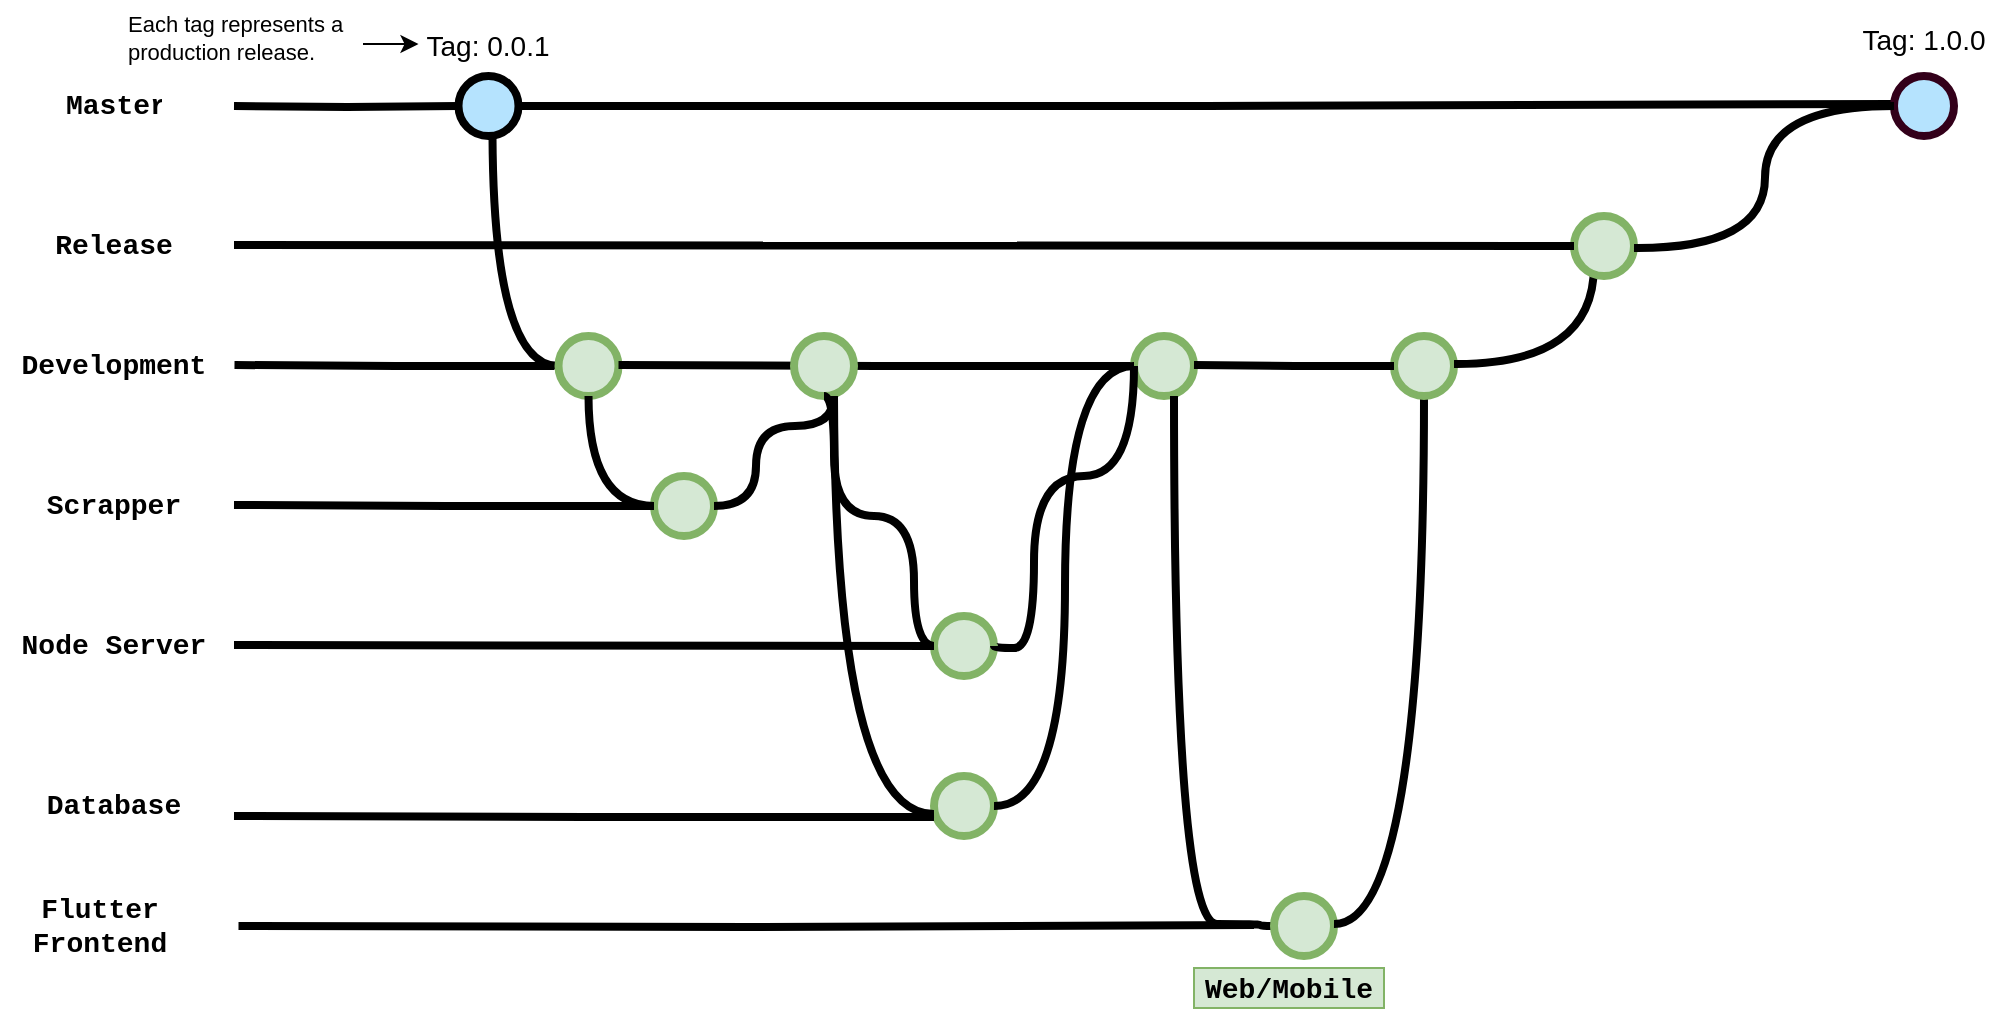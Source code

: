 <mxfile version="24.2.1" type="device">
  <diagram id="yPxyJZ8AM_hMuL3Unpa9" name="complex gitflow">
    <mxGraphModel dx="1050" dy="603" grid="1" gridSize="10" guides="1" tooltips="1" connect="1" arrows="1" fold="1" page="1" pageScale="1" pageWidth="1100" pageHeight="850" math="0" shadow="0">
      <root>
        <mxCell id="0" />
        <mxCell id="1" parent="0" />
        <mxCell id="uWUnNED6HEl2aK5fdaIb-8" value="" style="edgeStyle=orthogonalEdgeStyle;rounded=0;html=1;jettySize=auto;orthogonalLoop=1;plain-blue;endArrow=none;endFill=0;strokeWidth=4;strokeColor=#000000;" parent="1" source="uWUnNED6HEl2aK5fdaIb-10" edge="1">
          <mxGeometry x="292.25" y="211" as="geometry">
            <mxPoint x="980" y="210" as="targetPoint" />
          </mxGeometry>
        </mxCell>
        <mxCell id="uWUnNED6HEl2aK5fdaIb-10" value="" style="verticalLabelPosition=bottom;verticalAlign=top;html=1;strokeWidth=4;shape=mxgraph.flowchart.on-page_reference;plain-blue;gradientColor=none;fillColor=#B5E3Fe;strokeColor=#000000;" parent="1" vertex="1">
          <mxGeometry x="262.25" y="196" width="30" height="30" as="geometry" />
        </mxCell>
        <mxCell id="uWUnNED6HEl2aK5fdaIb-109" value="" style="verticalLabelPosition=bottom;verticalAlign=top;html=1;strokeWidth=4;shape=mxgraph.flowchart.on-page_reference;plain-blue;gradientColor=none;strokeColor=#33001A;fillColor=#B5E3FE;" parent="1" vertex="1">
          <mxGeometry x="980" y="196" width="30" height="30" as="geometry" />
        </mxCell>
        <mxCell id="uWUnNED6HEl2aK5fdaIb-12" value="" style="edgeStyle=orthogonalEdgeStyle;rounded=0;html=1;jettySize=auto;orthogonalLoop=1;strokeWidth=4;endArrow=none;endFill=0;" parent="1" target="uWUnNED6HEl2aK5fdaIb-10" edge="1">
          <mxGeometry x="192.25" y="211" as="geometry">
            <mxPoint x="150" y="211" as="sourcePoint" />
          </mxGeometry>
        </mxCell>
        <mxCell id="uWUnNED6HEl2aK5fdaIb-13" value="Master" style="text;html=1;strokeColor=none;fillColor=none;align=center;verticalAlign=middle;whiteSpace=wrap;overflow=hidden;fontSize=14;fontStyle=1;fontFamily=Courier New;" parent="1" vertex="1">
          <mxGeometry x="65" y="190" width="50" height="42" as="geometry" />
        </mxCell>
        <mxCell id="uWUnNED6HEl2aK5fdaIb-103" value="Tag: 0.0.1" style="text;html=1;strokeColor=none;fillColor=none;align=center;verticalAlign=middle;whiteSpace=wrap;overflow=hidden;fontSize=14;" parent="1" vertex="1">
          <mxGeometry x="242.25" y="170" width="70" height="20" as="geometry" />
        </mxCell>
        <mxCell id="fSnZ5vnYTslC5NarKmr_-9" value="" style="edgeStyle=orthogonalEdgeStyle;rounded=0;orthogonalLoop=1;jettySize=auto;html=1;fontSize=12;fontColor=#000000;entryX=0;entryY=0.5;entryDx=0;entryDy=0;" parent="1" source="fSnZ5vnYTslC5NarKmr_-8" target="uWUnNED6HEl2aK5fdaIb-103" edge="1">
          <mxGeometry relative="1" as="geometry">
            <mxPoint x="222.25" y="180" as="targetPoint" />
            <Array as="points">
              <mxPoint x="222.25" y="180" />
              <mxPoint x="222.25" y="180" />
            </Array>
          </mxGeometry>
        </mxCell>
        <mxCell id="fSnZ5vnYTslC5NarKmr_-8" value="&lt;span style=&quot;text-align: center; font-size: 11px;&quot;&gt;Each tag represents a production release.&lt;/span&gt;" style="text;html=1;strokeColor=none;fillColor=none;align=left;verticalAlign=middle;whiteSpace=wrap;overflow=hidden;fontSize=11;fontStyle=0;fontColor=#000000;" parent="1" vertex="1">
          <mxGeometry x="94.5" y="158" width="120" height="38" as="geometry" />
        </mxCell>
        <mxCell id="VIJ076lyvQI_Sc-Aipqd-4" style="edgeStyle=orthogonalEdgeStyle;curved=1;rounded=0;orthogonalLoop=1;jettySize=auto;html=1;entryX=0;entryY=0.5;entryDx=0;entryDy=0;entryPerimeter=0;endArrow=none;endFill=0;strokeWidth=4;fontFamily=Courier New;fontColor=#009900;exitX=0;exitY=0.5;exitDx=0;exitDy=0;exitPerimeter=0;" edge="1" parent="1" source="VIJ076lyvQI_Sc-Aipqd-3">
          <mxGeometry relative="1" as="geometry">
            <mxPoint x="310" y="300" as="sourcePoint" />
            <mxPoint x="279.25" y="226" as="targetPoint" />
          </mxGeometry>
        </mxCell>
        <mxCell id="VIJ076lyvQI_Sc-Aipqd-32" value="Web/Mobile" style="text;html=1;strokeColor=#82b366;fillColor=#d5e8d4;align=center;verticalAlign=middle;whiteSpace=wrap;overflow=hidden;fontSize=14;fontStyle=1;fontFamily=Courier New;movable=1;resizable=1;rotatable=1;deletable=1;editable=1;locked=0;connectable=1;" vertex="1" parent="1">
          <mxGeometry x="630" y="642" width="95" height="20" as="geometry" />
        </mxCell>
        <mxCell id="VIJ076lyvQI_Sc-Aipqd-3" value="" style="verticalLabelPosition=bottom;verticalAlign=top;html=1;strokeWidth=4;shape=mxgraph.flowchart.on-page_reference;fillColor=#d5e8d4;strokeColor=#82b366;movable=0;resizable=0;rotatable=0;deletable=0;editable=0;locked=1;connectable=0;" vertex="1" parent="1">
          <mxGeometry x="312.25" y="326" width="30" height="30" as="geometry" />
        </mxCell>
        <mxCell id="VIJ076lyvQI_Sc-Aipqd-5" value="" style="edgeStyle=orthogonalEdgeStyle;rounded=0;html=1;jettySize=auto;orthogonalLoop=1;strokeWidth=4;endArrow=none;endFill=0;movable=0;resizable=0;rotatable=0;deletable=0;editable=0;locked=1;connectable=0;" edge="1" parent="1">
          <mxGeometry x="232.25" y="531" as="geometry">
            <mxPoint x="150.25" y="340.5" as="sourcePoint" />
            <mxPoint x="310" y="341" as="targetPoint" />
          </mxGeometry>
        </mxCell>
        <mxCell id="VIJ076lyvQI_Sc-Aipqd-6" value="" style="edgeStyle=orthogonalEdgeStyle;rounded=0;html=1;jettySize=auto;orthogonalLoop=1;strokeWidth=4;endArrow=none;endFill=0;movable=0;resizable=0;rotatable=0;deletable=0;editable=0;locked=1;connectable=0;" edge="1" parent="1">
          <mxGeometry x="232.25" y="531" as="geometry">
            <mxPoint x="342.25" y="340.5" as="sourcePoint" />
            <mxPoint x="600" y="341" as="targetPoint" />
          </mxGeometry>
        </mxCell>
        <mxCell id="VIJ076lyvQI_Sc-Aipqd-7" value="Development" style="text;html=1;strokeColor=none;fillColor=none;align=center;verticalAlign=middle;whiteSpace=wrap;overflow=hidden;fontSize=14;fontStyle=1;fontFamily=Courier New;movable=0;resizable=0;rotatable=0;deletable=0;editable=0;locked=1;connectable=0;" vertex="1" parent="1">
          <mxGeometry x="40" y="320" width="100" height="42" as="geometry" />
        </mxCell>
        <mxCell id="VIJ076lyvQI_Sc-Aipqd-8" value="" style="verticalLabelPosition=bottom;verticalAlign=top;html=1;strokeWidth=4;shape=mxgraph.flowchart.on-page_reference;fillColor=#d5e8d4;strokeColor=#82b366;movable=0;resizable=0;rotatable=0;deletable=0;editable=0;locked=1;connectable=0;" vertex="1" parent="1">
          <mxGeometry x="360" y="396" width="30" height="30" as="geometry" />
        </mxCell>
        <mxCell id="VIJ076lyvQI_Sc-Aipqd-9" style="edgeStyle=orthogonalEdgeStyle;curved=1;rounded=0;orthogonalLoop=1;jettySize=auto;html=1;entryX=0;entryY=0.5;entryDx=0;entryDy=0;entryPerimeter=0;endArrow=none;endFill=0;strokeWidth=4;fontFamily=Courier New;fontColor=#009900;exitX=0;exitY=0.5;exitDx=0;exitDy=0;exitPerimeter=0;movable=0;resizable=0;rotatable=0;deletable=0;editable=0;locked=1;connectable=0;" edge="1" parent="1" source="VIJ076lyvQI_Sc-Aipqd-8">
          <mxGeometry relative="1" as="geometry">
            <mxPoint x="360" y="425" as="sourcePoint" />
            <mxPoint x="327.25" y="356" as="targetPoint" />
            <Array as="points">
              <mxPoint x="327" y="411" />
            </Array>
          </mxGeometry>
        </mxCell>
        <mxCell id="VIJ076lyvQI_Sc-Aipqd-10" value="Scrapper" style="text;html=1;strokeColor=none;fillColor=none;align=center;verticalAlign=middle;whiteSpace=wrap;overflow=hidden;fontSize=14;fontStyle=1;fontFamily=Courier New;movable=0;resizable=0;rotatable=0;deletable=0;editable=0;locked=1;connectable=0;" vertex="1" parent="1">
          <mxGeometry x="40" y="390" width="100" height="42" as="geometry" />
        </mxCell>
        <mxCell id="VIJ076lyvQI_Sc-Aipqd-11" value="" style="edgeStyle=orthogonalEdgeStyle;rounded=0;html=1;jettySize=auto;orthogonalLoop=1;strokeWidth=4;endArrow=none;endFill=0;movable=0;resizable=0;rotatable=0;deletable=0;editable=0;locked=1;connectable=0;" edge="1" parent="1">
          <mxGeometry x="232.25" y="531" as="geometry">
            <mxPoint x="150" y="410.5" as="sourcePoint" />
            <mxPoint x="360" y="411" as="targetPoint" />
          </mxGeometry>
        </mxCell>
        <mxCell id="VIJ076lyvQI_Sc-Aipqd-12" value="" style="verticalLabelPosition=bottom;verticalAlign=top;html=1;strokeWidth=4;shape=mxgraph.flowchart.on-page_reference;fillColor=#d5e8d4;strokeColor=#82b366;movable=0;resizable=0;rotatable=0;deletable=0;editable=0;locked=1;connectable=0;" vertex="1" parent="1">
          <mxGeometry x="430" y="326" width="30" height="30" as="geometry" />
        </mxCell>
        <mxCell id="VIJ076lyvQI_Sc-Aipqd-13" style="edgeStyle=orthogonalEdgeStyle;curved=1;rounded=0;orthogonalLoop=1;jettySize=auto;html=1;entryX=1;entryY=0.5;entryDx=0;entryDy=0;entryPerimeter=0;endArrow=none;endFill=0;strokeWidth=4;fontFamily=Courier New;fontColor=#009900;exitX=0;exitY=0.5;exitDx=0;exitDy=0;exitPerimeter=0;movable=0;resizable=0;rotatable=0;deletable=0;editable=0;locked=1;connectable=0;" edge="1" parent="1" target="VIJ076lyvQI_Sc-Aipqd-8">
          <mxGeometry relative="1" as="geometry">
            <mxPoint x="450" y="356" as="sourcePoint" />
            <mxPoint x="410" y="421" as="targetPoint" />
            <Array as="points">
              <mxPoint x="450" y="371" />
              <mxPoint x="411" y="371" />
              <mxPoint x="411" y="411" />
            </Array>
          </mxGeometry>
        </mxCell>
        <mxCell id="VIJ076lyvQI_Sc-Aipqd-14" value="" style="verticalLabelPosition=bottom;verticalAlign=top;html=1;strokeWidth=4;shape=mxgraph.flowchart.on-page_reference;fillColor=#d5e8d4;strokeColor=#82b366;movable=0;resizable=0;rotatable=0;deletable=0;editable=0;locked=1;connectable=0;" vertex="1" parent="1">
          <mxGeometry x="500" y="466" width="30" height="30" as="geometry" />
        </mxCell>
        <mxCell id="VIJ076lyvQI_Sc-Aipqd-16" style="edgeStyle=orthogonalEdgeStyle;curved=1;rounded=0;orthogonalLoop=1;jettySize=auto;html=1;endArrow=none;endFill=0;strokeWidth=4;fontFamily=Courier New;fontColor=#009900;exitX=0;exitY=0.5;exitDx=0;exitDy=0;exitPerimeter=0;entryX=0.5;entryY=1;entryDx=0;entryDy=0;entryPerimeter=0;movable=0;resizable=0;rotatable=0;deletable=0;editable=0;locked=1;connectable=0;" edge="1" parent="1" source="VIJ076lyvQI_Sc-Aipqd-14" target="VIJ076lyvQI_Sc-Aipqd-12">
          <mxGeometry relative="1" as="geometry">
            <mxPoint x="500" y="417" as="sourcePoint" />
            <mxPoint x="500" y="366" as="targetPoint" />
            <Array as="points">
              <mxPoint x="490" y="481" />
              <mxPoint x="490" y="416" />
              <mxPoint x="450" y="416" />
              <mxPoint x="450" y="356" />
            </Array>
          </mxGeometry>
        </mxCell>
        <mxCell id="VIJ076lyvQI_Sc-Aipqd-17" value="Node Server" style="text;html=1;strokeColor=none;fillColor=none;align=center;verticalAlign=middle;whiteSpace=wrap;overflow=hidden;fontSize=14;fontStyle=1;fontFamily=Courier New;movable=0;resizable=0;rotatable=0;deletable=0;editable=0;locked=1;connectable=0;" vertex="1" parent="1">
          <mxGeometry x="40" y="460" width="100" height="42" as="geometry" />
        </mxCell>
        <mxCell id="VIJ076lyvQI_Sc-Aipqd-18" value="" style="edgeStyle=orthogonalEdgeStyle;rounded=0;html=1;jettySize=auto;orthogonalLoop=1;strokeWidth=4;endArrow=none;endFill=0;entryX=0;entryY=0.5;entryDx=0;entryDy=0;entryPerimeter=0;movable=0;resizable=0;rotatable=0;deletable=0;editable=0;locked=1;connectable=0;" edge="1" parent="1" target="VIJ076lyvQI_Sc-Aipqd-14">
          <mxGeometry x="232.25" y="531" as="geometry">
            <mxPoint x="150" y="480.5" as="sourcePoint" />
            <mxPoint x="360" y="481" as="targetPoint" />
          </mxGeometry>
        </mxCell>
        <mxCell id="VIJ076lyvQI_Sc-Aipqd-19" value="" style="verticalLabelPosition=bottom;verticalAlign=top;html=1;strokeWidth=4;shape=mxgraph.flowchart.on-page_reference;fillColor=#d5e8d4;strokeColor=#82b366;movable=0;resizable=0;rotatable=0;deletable=0;editable=0;locked=1;connectable=0;" vertex="1" parent="1">
          <mxGeometry x="500" y="546" width="30" height="30" as="geometry" />
        </mxCell>
        <mxCell id="VIJ076lyvQI_Sc-Aipqd-21" style="edgeStyle=orthogonalEdgeStyle;curved=1;rounded=0;orthogonalLoop=1;jettySize=auto;html=1;endArrow=none;endFill=0;strokeWidth=4;fontFamily=Courier New;fontColor=#009900;exitX=0;exitY=0.5;exitDx=0;exitDy=0;exitPerimeter=0;movable=0;resizable=0;rotatable=0;deletable=0;editable=0;locked=1;connectable=0;" edge="1" parent="1">
          <mxGeometry relative="1" as="geometry">
            <mxPoint x="500" y="565" as="sourcePoint" />
            <mxPoint x="450" y="356" as="targetPoint" />
          </mxGeometry>
        </mxCell>
        <mxCell id="VIJ076lyvQI_Sc-Aipqd-22" value="Database" style="text;html=1;strokeColor=none;fillColor=none;align=center;verticalAlign=middle;whiteSpace=wrap;overflow=hidden;fontSize=14;fontStyle=1;fontFamily=Courier New;movable=0;resizable=0;rotatable=0;deletable=0;editable=0;locked=1;connectable=0;" vertex="1" parent="1">
          <mxGeometry x="40" y="540" width="100" height="42" as="geometry" />
        </mxCell>
        <mxCell id="VIJ076lyvQI_Sc-Aipqd-23" value="" style="edgeStyle=orthogonalEdgeStyle;rounded=0;html=1;jettySize=auto;orthogonalLoop=1;strokeWidth=4;endArrow=none;endFill=0;entryX=0;entryY=0.5;entryDx=0;entryDy=0;entryPerimeter=0;movable=0;resizable=0;rotatable=0;deletable=0;editable=0;locked=1;connectable=0;" edge="1" parent="1">
          <mxGeometry x="232.25" y="531" as="geometry">
            <mxPoint x="150" y="566" as="sourcePoint" />
            <mxPoint x="500" y="566.5" as="targetPoint" />
          </mxGeometry>
        </mxCell>
        <mxCell id="VIJ076lyvQI_Sc-Aipqd-24" value="" style="verticalLabelPosition=bottom;verticalAlign=top;html=1;strokeWidth=4;shape=mxgraph.flowchart.on-page_reference;fillColor=#d5e8d4;strokeColor=#82b366;movable=0;resizable=0;rotatable=0;deletable=0;editable=0;locked=1;connectable=0;" vertex="1" parent="1">
          <mxGeometry x="600" y="326" width="30" height="30" as="geometry" />
        </mxCell>
        <mxCell id="VIJ076lyvQI_Sc-Aipqd-25" style="edgeStyle=orthogonalEdgeStyle;curved=1;rounded=0;orthogonalLoop=1;jettySize=auto;html=1;entryX=0;entryY=0.5;entryDx=0;entryDy=0;entryPerimeter=0;endArrow=none;endFill=0;strokeWidth=4;fontFamily=Courier New;fontColor=#009900;movable=0;resizable=0;rotatable=0;deletable=0;editable=0;locked=1;connectable=0;" edge="1" parent="1" target="VIJ076lyvQI_Sc-Aipqd-24">
          <mxGeometry relative="1" as="geometry">
            <mxPoint x="530" y="561" as="sourcePoint" />
            <mxPoint x="574.25" y="476" as="targetPoint" />
          </mxGeometry>
        </mxCell>
        <mxCell id="VIJ076lyvQI_Sc-Aipqd-28" style="edgeStyle=orthogonalEdgeStyle;curved=1;rounded=0;orthogonalLoop=1;jettySize=auto;html=1;entryX=0;entryY=0.5;entryDx=0;entryDy=0;entryPerimeter=0;endArrow=none;endFill=0;strokeWidth=4;fontFamily=Courier New;fontColor=#009900;movable=0;resizable=0;rotatable=0;deletable=0;editable=0;locked=1;connectable=0;" edge="1" parent="1" target="VIJ076lyvQI_Sc-Aipqd-24">
          <mxGeometry relative="1" as="geometry">
            <mxPoint x="530" y="481" as="sourcePoint" />
            <mxPoint x="574.25" y="396" as="targetPoint" />
            <Array as="points">
              <mxPoint x="530" y="482" />
              <mxPoint x="550" y="482" />
              <mxPoint x="550" y="396" />
              <mxPoint x="600" y="396" />
            </Array>
          </mxGeometry>
        </mxCell>
        <mxCell id="VIJ076lyvQI_Sc-Aipqd-29" style="edgeStyle=orthogonalEdgeStyle;curved=1;rounded=0;orthogonalLoop=1;jettySize=auto;html=1;entryX=0;entryY=0.5;entryDx=0;entryDy=0;entryPerimeter=0;endArrow=none;endFill=0;strokeWidth=4;fontFamily=Courier New;fontColor=#009900;exitX=0;exitY=0.5;exitDx=0;exitDy=0;exitPerimeter=0;movable=1;resizable=1;rotatable=1;deletable=1;editable=1;locked=0;connectable=1;" edge="1" parent="1" source="VIJ076lyvQI_Sc-Aipqd-30">
          <mxGeometry relative="1" as="geometry">
            <mxPoint x="660" y="610.5" as="sourcePoint" />
            <mxPoint x="620" y="356" as="targetPoint" />
            <Array as="points">
              <mxPoint x="663" y="620" />
              <mxPoint x="620" y="620" />
            </Array>
          </mxGeometry>
        </mxCell>
        <mxCell id="VIJ076lyvQI_Sc-Aipqd-30" value="" style="verticalLabelPosition=bottom;verticalAlign=top;html=1;strokeWidth=4;shape=mxgraph.flowchart.on-page_reference;fillColor=#d5e8d4;strokeColor=#82b366;movable=1;resizable=1;rotatable=1;deletable=1;editable=1;locked=0;connectable=1;" vertex="1" parent="1">
          <mxGeometry x="670" y="606" width="30" height="30" as="geometry" />
        </mxCell>
        <mxCell id="VIJ076lyvQI_Sc-Aipqd-31" value="Flutter Frontend" style="text;html=1;strokeColor=none;fillColor=none;align=center;verticalAlign=middle;whiteSpace=wrap;overflow=hidden;fontSize=14;fontStyle=1;fontFamily=Courier New;movable=1;resizable=1;rotatable=1;deletable=1;editable=1;locked=0;connectable=1;" vertex="1" parent="1">
          <mxGeometry x="33" y="600" width="100" height="42" as="geometry" />
        </mxCell>
        <mxCell id="VIJ076lyvQI_Sc-Aipqd-33" style="edgeStyle=orthogonalEdgeStyle;curved=1;rounded=0;orthogonalLoop=1;jettySize=auto;html=1;entryX=0.5;entryY=1;entryDx=0;entryDy=0;entryPerimeter=0;endArrow=none;endFill=0;strokeWidth=4;fontFamily=Courier New;fontColor=#009900;movable=1;resizable=1;rotatable=1;deletable=1;editable=1;locked=0;connectable=1;" edge="1" parent="1" target="VIJ076lyvQI_Sc-Aipqd-34">
          <mxGeometry relative="1" as="geometry">
            <mxPoint x="700" y="620" as="sourcePoint" />
            <mxPoint x="760" y="390" as="targetPoint" />
          </mxGeometry>
        </mxCell>
        <mxCell id="VIJ076lyvQI_Sc-Aipqd-34" value="" style="verticalLabelPosition=bottom;verticalAlign=top;html=1;strokeWidth=4;shape=mxgraph.flowchart.on-page_reference;fillColor=#d5e8d4;strokeColor=#82b366;movable=0;resizable=0;rotatable=0;deletable=0;editable=0;locked=1;connectable=0;" vertex="1" parent="1">
          <mxGeometry x="730" y="326" width="30" height="30" as="geometry" />
        </mxCell>
        <mxCell id="VIJ076lyvQI_Sc-Aipqd-38" value="Release" style="text;html=1;strokeColor=none;fillColor=none;align=center;verticalAlign=middle;whiteSpace=wrap;overflow=hidden;fontSize=14;fontStyle=1;fontFamily=Courier New;movable=1;resizable=1;rotatable=1;deletable=1;editable=1;locked=0;connectable=1;" vertex="1" parent="1">
          <mxGeometry x="40" y="260" width="100" height="42" as="geometry" />
        </mxCell>
        <mxCell id="VIJ076lyvQI_Sc-Aipqd-39" style="edgeStyle=orthogonalEdgeStyle;curved=1;rounded=0;orthogonalLoop=1;jettySize=auto;html=1;endArrow=none;endFill=0;strokeWidth=4;fontFamily=Courier New;fontColor=#009900;movable=1;resizable=1;rotatable=1;deletable=1;editable=1;locked=0;connectable=1;" edge="1" parent="1">
          <mxGeometry relative="1" as="geometry">
            <mxPoint x="760" y="340" as="sourcePoint" />
            <mxPoint x="830" y="290" as="targetPoint" />
          </mxGeometry>
        </mxCell>
        <mxCell id="VIJ076lyvQI_Sc-Aipqd-40" value="" style="verticalLabelPosition=bottom;verticalAlign=top;html=1;strokeWidth=4;shape=mxgraph.flowchart.on-page_reference;fillColor=#d5e8d4;strokeColor=#82b366;movable=1;resizable=1;rotatable=1;deletable=1;editable=1;locked=0;connectable=1;" vertex="1" parent="1">
          <mxGeometry x="820" y="266" width="30" height="30" as="geometry" />
        </mxCell>
        <mxCell id="VIJ076lyvQI_Sc-Aipqd-41" style="edgeStyle=orthogonalEdgeStyle;curved=1;rounded=0;orthogonalLoop=1;jettySize=auto;html=1;endArrow=none;endFill=0;strokeWidth=4;fontFamily=Courier New;fontColor=#009900;movable=1;resizable=1;rotatable=1;deletable=1;editable=1;locked=0;connectable=1;entryX=0;entryY=0.5;entryDx=0;entryDy=0;entryPerimeter=0;" edge="1" parent="1" target="uWUnNED6HEl2aK5fdaIb-109">
          <mxGeometry relative="1" as="geometry">
            <mxPoint x="850" y="282" as="sourcePoint" />
            <mxPoint x="920" y="232" as="targetPoint" />
          </mxGeometry>
        </mxCell>
        <mxCell id="VIJ076lyvQI_Sc-Aipqd-42" value="" style="edgeStyle=orthogonalEdgeStyle;rounded=0;html=1;jettySize=auto;orthogonalLoop=1;strokeWidth=4;endArrow=none;endFill=0;movable=1;resizable=1;rotatable=1;deletable=1;editable=1;locked=0;connectable=1;entryX=0;entryY=0.5;entryDx=0;entryDy=0;entryPerimeter=0;" edge="1" parent="1" target="VIJ076lyvQI_Sc-Aipqd-40">
          <mxGeometry x="232.25" y="531" as="geometry">
            <mxPoint x="150" y="280.5" as="sourcePoint" />
            <mxPoint x="309.75" y="281" as="targetPoint" />
          </mxGeometry>
        </mxCell>
        <mxCell id="VIJ076lyvQI_Sc-Aipqd-43" value="" style="edgeStyle=orthogonalEdgeStyle;rounded=0;html=1;jettySize=auto;orthogonalLoop=1;strokeWidth=4;endArrow=none;endFill=0;movable=1;resizable=1;rotatable=1;deletable=1;editable=1;locked=0;connectable=1;" edge="1" parent="1">
          <mxGeometry x="232.25" y="531" as="geometry">
            <mxPoint x="630" y="340.5" as="sourcePoint" />
            <mxPoint x="730" y="341" as="targetPoint" />
          </mxGeometry>
        </mxCell>
        <mxCell id="VIJ076lyvQI_Sc-Aipqd-44" value="" style="edgeStyle=orthogonalEdgeStyle;rounded=0;html=1;jettySize=auto;orthogonalLoop=1;strokeWidth=4;endArrow=none;endFill=0;movable=1;resizable=1;rotatable=1;deletable=1;editable=1;locked=0;connectable=1;" edge="1" parent="1">
          <mxGeometry x="232.25" y="531" as="geometry">
            <mxPoint x="152.25" y="621" as="sourcePoint" />
            <mxPoint x="660" y="620.5" as="targetPoint" />
          </mxGeometry>
        </mxCell>
        <mxCell id="VIJ076lyvQI_Sc-Aipqd-45" value="Tag: 1.0.0" style="text;html=1;strokeColor=none;fillColor=none;align=center;verticalAlign=middle;whiteSpace=wrap;overflow=hidden;fontSize=14;" vertex="1" parent="1">
          <mxGeometry x="960" y="167" width="70" height="20" as="geometry" />
        </mxCell>
      </root>
    </mxGraphModel>
  </diagram>
</mxfile>
